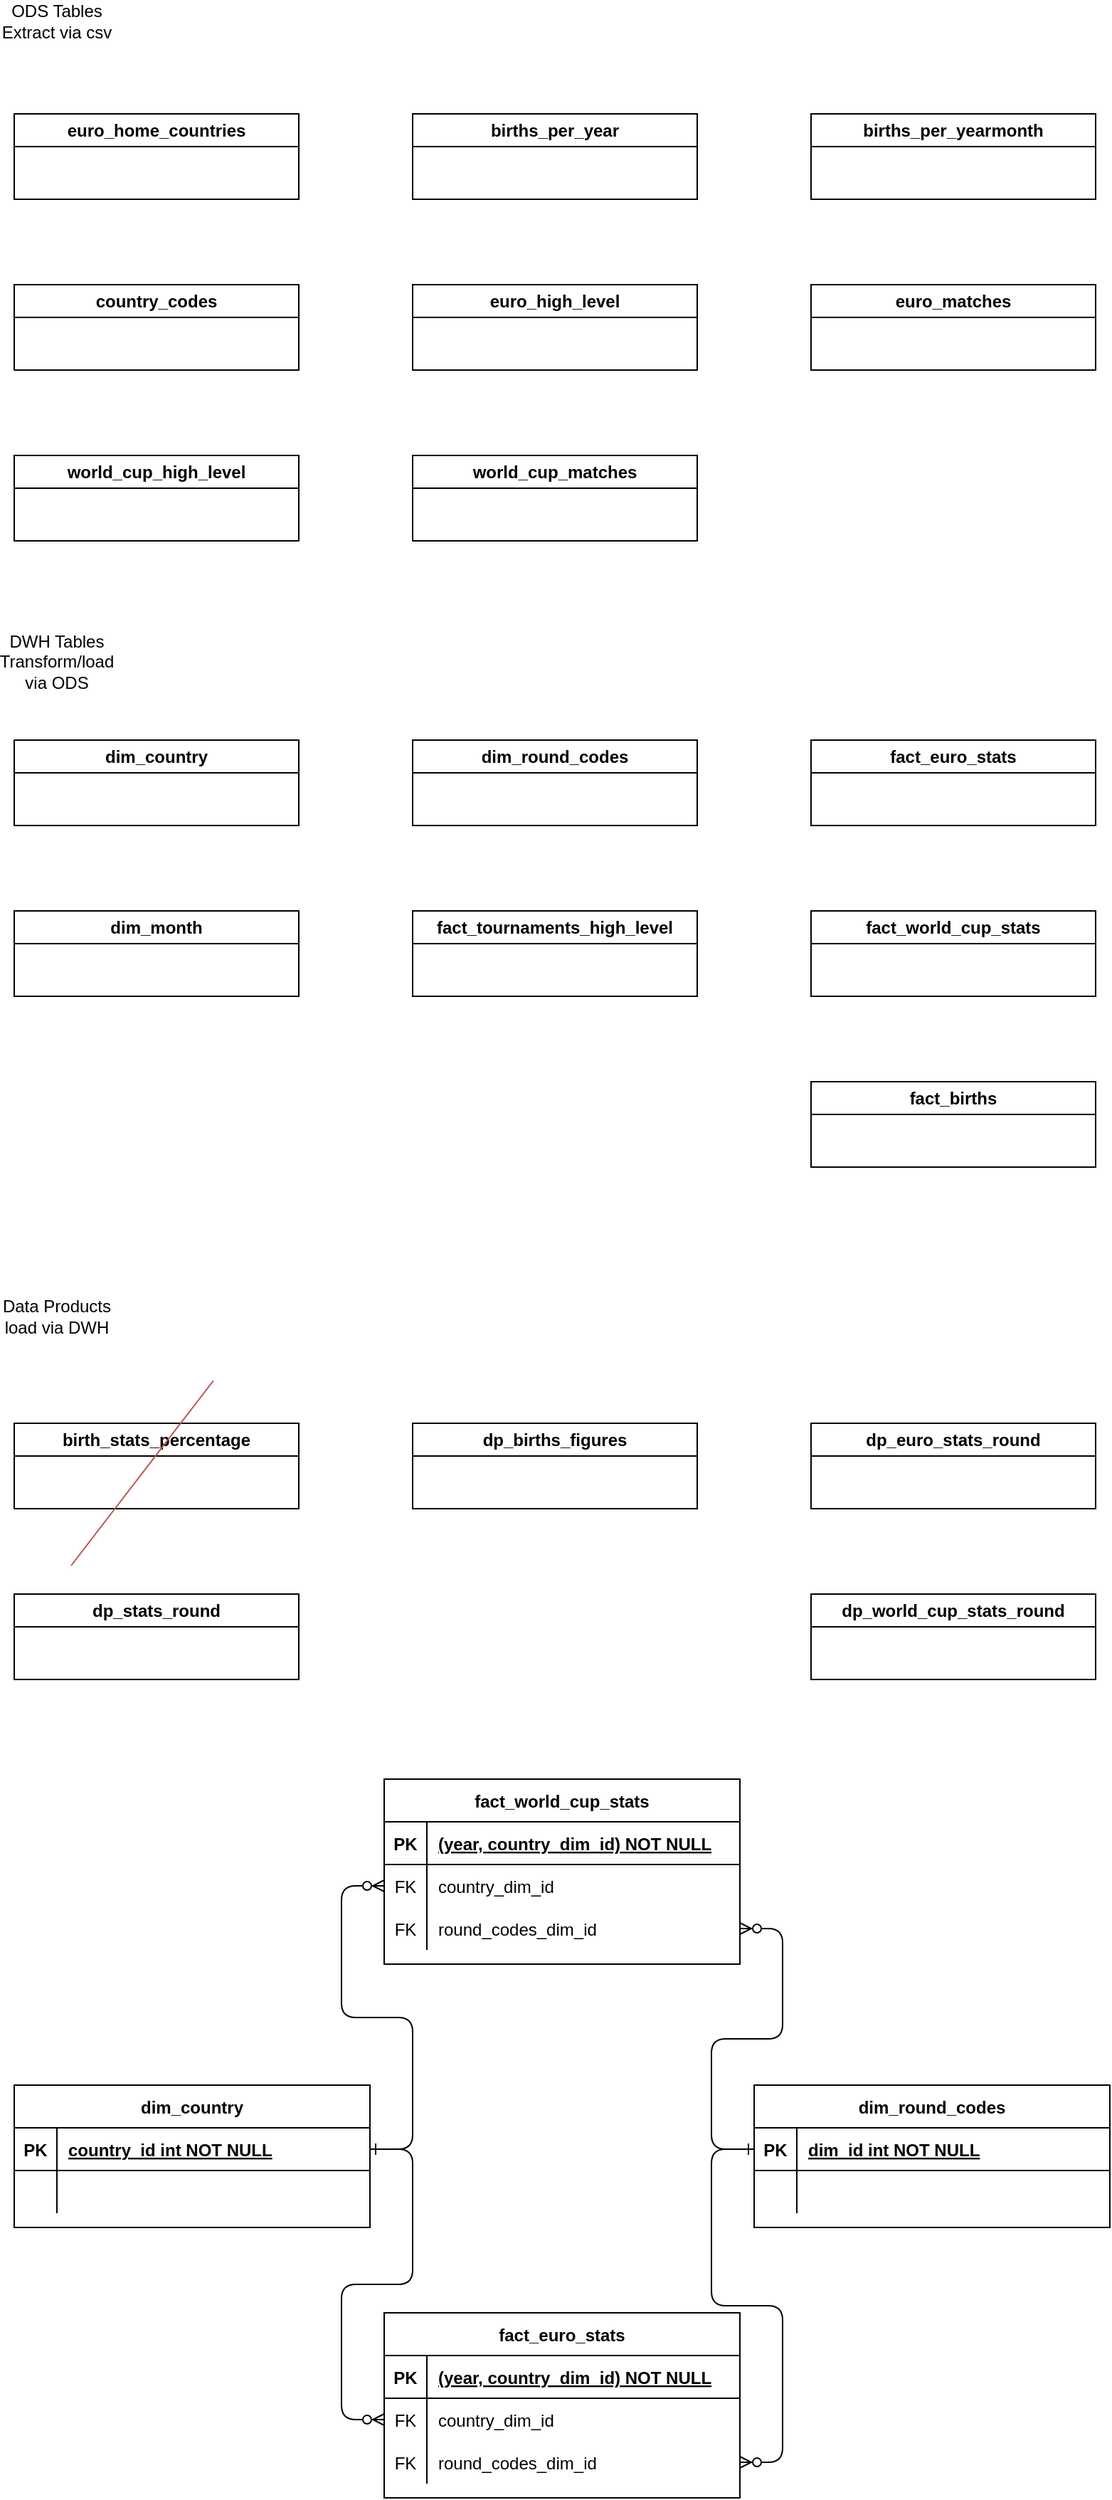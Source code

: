 <mxfile version="27.0.1">
  <diagram id="R2lEEEUBdFMjLlhIrx00" name="Page-1">
    <mxGraphModel dx="1042" dy="562" grid="1" gridSize="10" guides="1" tooltips="1" connect="1" arrows="1" fold="1" page="1" pageScale="1" pageWidth="850" pageHeight="1100" math="0" shadow="0" extFonts="Permanent Marker^https://fonts.googleapis.com/css?family=Permanent+Marker">
      <root>
        <mxCell id="0" />
        <mxCell id="1" parent="0" />
        <mxCell id="kzdQ3QpgvCW3O9wWs4a_-8" value="euro_home_countries" style="swimlane;whiteSpace=wrap;html=1;" vertex="1" parent="1">
          <mxGeometry x="40" y="120" width="200" height="60" as="geometry" />
        </mxCell>
        <mxCell id="kzdQ3QpgvCW3O9wWs4a_-9" value="ODS Tables&lt;br&gt;Extract via csv" style="text;html=1;align=center;verticalAlign=middle;whiteSpace=wrap;rounded=0;" vertex="1" parent="1">
          <mxGeometry x="30" y="40" width="80" height="30" as="geometry" />
        </mxCell>
        <mxCell id="kzdQ3QpgvCW3O9wWs4a_-10" value="births_per_year" style="swimlane;whiteSpace=wrap;html=1;" vertex="1" parent="1">
          <mxGeometry x="320" y="120" width="200" height="60" as="geometry" />
        </mxCell>
        <mxCell id="kzdQ3QpgvCW3O9wWs4a_-11" value="births_per_yearmonth" style="swimlane;whiteSpace=wrap;html=1;" vertex="1" parent="1">
          <mxGeometry x="600" y="120" width="200" height="60" as="geometry" />
        </mxCell>
        <mxCell id="kzdQ3QpgvCW3O9wWs4a_-12" value="country_codes" style="swimlane;whiteSpace=wrap;html=1;" vertex="1" parent="1">
          <mxGeometry x="40" y="240" width="200" height="60" as="geometry" />
        </mxCell>
        <mxCell id="kzdQ3QpgvCW3O9wWs4a_-13" value="euro_high_level" style="swimlane;whiteSpace=wrap;html=1;" vertex="1" parent="1">
          <mxGeometry x="320" y="240" width="200" height="60" as="geometry" />
        </mxCell>
        <mxCell id="kzdQ3QpgvCW3O9wWs4a_-14" value="euro_matches" style="swimlane;whiteSpace=wrap;html=1;" vertex="1" parent="1">
          <mxGeometry x="600" y="240" width="200" height="60" as="geometry" />
        </mxCell>
        <mxCell id="kzdQ3QpgvCW3O9wWs4a_-15" value="world_cup_high_level" style="swimlane;whiteSpace=wrap;html=1;" vertex="1" parent="1">
          <mxGeometry x="40" y="360" width="200" height="60" as="geometry" />
        </mxCell>
        <mxCell id="kzdQ3QpgvCW3O9wWs4a_-16" value="world_cup_matches" style="swimlane;whiteSpace=wrap;html=1;" vertex="1" parent="1">
          <mxGeometry x="320" y="360" width="200" height="60" as="geometry" />
        </mxCell>
        <mxCell id="kzdQ3QpgvCW3O9wWs4a_-17" value="DWH Tables&lt;br&gt;Transform/load via ODS" style="text;html=1;align=center;verticalAlign=middle;whiteSpace=wrap;rounded=0;" vertex="1" parent="1">
          <mxGeometry x="30" y="490" width="80" height="30" as="geometry" />
        </mxCell>
        <mxCell id="kzdQ3QpgvCW3O9wWs4a_-18" value="dim_country" style="swimlane;whiteSpace=wrap;html=1;" vertex="1" parent="1">
          <mxGeometry x="40" y="560" width="200" height="60" as="geometry" />
        </mxCell>
        <mxCell id="kzdQ3QpgvCW3O9wWs4a_-19" value="dim_round_codes" style="swimlane;whiteSpace=wrap;html=1;" vertex="1" parent="1">
          <mxGeometry x="320" y="560" width="200" height="60" as="geometry" />
        </mxCell>
        <mxCell id="kzdQ3QpgvCW3O9wWs4a_-20" value="fact_euro_stats" style="swimlane;whiteSpace=wrap;html=1;" vertex="1" parent="1">
          <mxGeometry x="600" y="560" width="200" height="60" as="geometry" />
        </mxCell>
        <mxCell id="kzdQ3QpgvCW3O9wWs4a_-21" value="fact_world_cup_stats" style="swimlane;whiteSpace=wrap;html=1;" vertex="1" parent="1">
          <mxGeometry x="600" y="680" width="200" height="60" as="geometry" />
        </mxCell>
        <mxCell id="kzdQ3QpgvCW3O9wWs4a_-22" value="dim_month" style="swimlane;whiteSpace=wrap;html=1;" vertex="1" parent="1">
          <mxGeometry x="40" y="680" width="200" height="60" as="geometry" />
        </mxCell>
        <mxCell id="kzdQ3QpgvCW3O9wWs4a_-23" value="fact_births" style="swimlane;whiteSpace=wrap;html=1;" vertex="1" parent="1">
          <mxGeometry x="600" y="800" width="200" height="60" as="geometry" />
        </mxCell>
        <mxCell id="kzdQ3QpgvCW3O9wWs4a_-24" value="fact_tournaments_high_level" style="swimlane;whiteSpace=wrap;html=1;" vertex="1" parent="1">
          <mxGeometry x="320" y="680" width="200" height="60" as="geometry" />
        </mxCell>
        <mxCell id="kzdQ3QpgvCW3O9wWs4a_-26" value="Data Products&lt;br&gt;load via DWH" style="text;html=1;align=center;verticalAlign=middle;whiteSpace=wrap;rounded=0;" vertex="1" parent="1">
          <mxGeometry x="30" y="950" width="80" height="30" as="geometry" />
        </mxCell>
        <mxCell id="kzdQ3QpgvCW3O9wWs4a_-27" value="birth_stats_percentage" style="swimlane;whiteSpace=wrap;html=1;" vertex="1" parent="1">
          <mxGeometry x="40" y="1040" width="200" height="60" as="geometry" />
        </mxCell>
        <mxCell id="kzdQ3QpgvCW3O9wWs4a_-28" value="dp_births_figures" style="swimlane;whiteSpace=wrap;html=1;" vertex="1" parent="1">
          <mxGeometry x="320" y="1040" width="200" height="60" as="geometry" />
        </mxCell>
        <mxCell id="kzdQ3QpgvCW3O9wWs4a_-29" value="dp_euro_stats_round" style="swimlane;whiteSpace=wrap;html=1;" vertex="1" parent="1">
          <mxGeometry x="600" y="1040" width="200" height="60" as="geometry" />
        </mxCell>
        <mxCell id="kzdQ3QpgvCW3O9wWs4a_-30" value="dp_stats_round" style="swimlane;whiteSpace=wrap;html=1;" vertex="1" parent="1">
          <mxGeometry x="40" y="1160" width="200" height="60" as="geometry" />
        </mxCell>
        <mxCell id="kzdQ3QpgvCW3O9wWs4a_-31" value="dp_world_cup_stats_round" style="swimlane;whiteSpace=wrap;html=1;" vertex="1" parent="1">
          <mxGeometry x="600" y="1160" width="200" height="60" as="geometry" />
        </mxCell>
        <mxCell id="kzdQ3QpgvCW3O9wWs4a_-32" value="" style="endArrow=none;html=1;rounded=0;fillColor=#f8cecc;strokeColor=#b85450;" edge="1" parent="1">
          <mxGeometry width="50" height="50" relative="1" as="geometry">
            <mxPoint x="80" y="1140" as="sourcePoint" />
            <mxPoint x="180" y="1010" as="targetPoint" />
          </mxGeometry>
        </mxCell>
        <mxCell id="kzdQ3QpgvCW3O9wWs4a_-35" value="fact_euro_stats" style="shape=table;startSize=30;container=1;collapsible=1;childLayout=tableLayout;fixedRows=1;rowLines=0;fontStyle=1;align=center;resizeLast=1;" vertex="1" parent="1">
          <mxGeometry x="300" y="1665" width="250" height="130" as="geometry" />
        </mxCell>
        <mxCell id="kzdQ3QpgvCW3O9wWs4a_-36" value="" style="shape=partialRectangle;collapsible=0;dropTarget=0;pointerEvents=0;fillColor=none;points=[[0,0.5],[1,0.5]];portConstraint=eastwest;top=0;left=0;right=0;bottom=1;" vertex="1" parent="kzdQ3QpgvCW3O9wWs4a_-35">
          <mxGeometry y="30" width="250" height="30" as="geometry" />
        </mxCell>
        <mxCell id="kzdQ3QpgvCW3O9wWs4a_-37" value="PK" style="shape=partialRectangle;overflow=hidden;connectable=0;fillColor=none;top=0;left=0;bottom=0;right=0;fontStyle=1;" vertex="1" parent="kzdQ3QpgvCW3O9wWs4a_-36">
          <mxGeometry width="30" height="30" as="geometry">
            <mxRectangle width="30" height="30" as="alternateBounds" />
          </mxGeometry>
        </mxCell>
        <mxCell id="kzdQ3QpgvCW3O9wWs4a_-38" value="(year, country_dim_id) NOT NULL " style="shape=partialRectangle;overflow=hidden;connectable=0;fillColor=none;top=0;left=0;bottom=0;right=0;align=left;spacingLeft=6;fontStyle=5;" vertex="1" parent="kzdQ3QpgvCW3O9wWs4a_-36">
          <mxGeometry x="30" width="220" height="30" as="geometry">
            <mxRectangle width="220" height="30" as="alternateBounds" />
          </mxGeometry>
        </mxCell>
        <mxCell id="kzdQ3QpgvCW3O9wWs4a_-39" value="" style="shape=partialRectangle;collapsible=0;dropTarget=0;pointerEvents=0;fillColor=none;points=[[0,0.5],[1,0.5]];portConstraint=eastwest;top=0;left=0;right=0;bottom=0;" vertex="1" parent="kzdQ3QpgvCW3O9wWs4a_-35">
          <mxGeometry y="60" width="250" height="30" as="geometry" />
        </mxCell>
        <mxCell id="kzdQ3QpgvCW3O9wWs4a_-40" value="FK" style="shape=partialRectangle;overflow=hidden;connectable=0;fillColor=none;top=0;left=0;bottom=0;right=0;" vertex="1" parent="kzdQ3QpgvCW3O9wWs4a_-39">
          <mxGeometry width="30" height="30" as="geometry">
            <mxRectangle width="30" height="30" as="alternateBounds" />
          </mxGeometry>
        </mxCell>
        <mxCell id="kzdQ3QpgvCW3O9wWs4a_-41" value="country_dim_id" style="shape=partialRectangle;overflow=hidden;connectable=0;fillColor=none;top=0;left=0;bottom=0;right=0;align=left;spacingLeft=6;" vertex="1" parent="kzdQ3QpgvCW3O9wWs4a_-39">
          <mxGeometry x="30" width="220" height="30" as="geometry">
            <mxRectangle width="220" height="30" as="alternateBounds" />
          </mxGeometry>
        </mxCell>
        <mxCell id="kzdQ3QpgvCW3O9wWs4a_-42" value="" style="shape=partialRectangle;collapsible=0;dropTarget=0;pointerEvents=0;fillColor=none;points=[[0,0.5],[1,0.5]];portConstraint=eastwest;top=0;left=0;right=0;bottom=0;" vertex="1" parent="kzdQ3QpgvCW3O9wWs4a_-35">
          <mxGeometry y="90" width="250" height="30" as="geometry" />
        </mxCell>
        <mxCell id="kzdQ3QpgvCW3O9wWs4a_-43" value="FK" style="shape=partialRectangle;overflow=hidden;connectable=0;fillColor=none;top=0;left=0;bottom=0;right=0;" vertex="1" parent="kzdQ3QpgvCW3O9wWs4a_-42">
          <mxGeometry width="30" height="30" as="geometry">
            <mxRectangle width="30" height="30" as="alternateBounds" />
          </mxGeometry>
        </mxCell>
        <mxCell id="kzdQ3QpgvCW3O9wWs4a_-44" value="round_codes_dim_id" style="shape=partialRectangle;overflow=hidden;connectable=0;fillColor=none;top=0;left=0;bottom=0;right=0;align=left;spacingLeft=6;" vertex="1" parent="kzdQ3QpgvCW3O9wWs4a_-42">
          <mxGeometry x="30" width="220" height="30" as="geometry">
            <mxRectangle width="220" height="30" as="alternateBounds" />
          </mxGeometry>
        </mxCell>
        <mxCell id="kzdQ3QpgvCW3O9wWs4a_-45" value="dim_country" style="shape=table;startSize=30;container=1;collapsible=1;childLayout=tableLayout;fixedRows=1;rowLines=0;fontStyle=1;align=center;resizeLast=1;" vertex="1" parent="1">
          <mxGeometry x="40" y="1505" width="250" height="100" as="geometry" />
        </mxCell>
        <mxCell id="kzdQ3QpgvCW3O9wWs4a_-46" value="" style="shape=partialRectangle;collapsible=0;dropTarget=0;pointerEvents=0;fillColor=none;points=[[0,0.5],[1,0.5]];portConstraint=eastwest;top=0;left=0;right=0;bottom=1;" vertex="1" parent="kzdQ3QpgvCW3O9wWs4a_-45">
          <mxGeometry y="30" width="250" height="30" as="geometry" />
        </mxCell>
        <mxCell id="kzdQ3QpgvCW3O9wWs4a_-47" value="PK" style="shape=partialRectangle;overflow=hidden;connectable=0;fillColor=none;top=0;left=0;bottom=0;right=0;fontStyle=1;" vertex="1" parent="kzdQ3QpgvCW3O9wWs4a_-46">
          <mxGeometry width="30" height="30" as="geometry">
            <mxRectangle width="30" height="30" as="alternateBounds" />
          </mxGeometry>
        </mxCell>
        <mxCell id="kzdQ3QpgvCW3O9wWs4a_-48" value="country_id int NOT NULL " style="shape=partialRectangle;overflow=hidden;connectable=0;fillColor=none;top=0;left=0;bottom=0;right=0;align=left;spacingLeft=6;fontStyle=5;" vertex="1" parent="kzdQ3QpgvCW3O9wWs4a_-46">
          <mxGeometry x="30" width="220" height="30" as="geometry">
            <mxRectangle width="220" height="30" as="alternateBounds" />
          </mxGeometry>
        </mxCell>
        <mxCell id="kzdQ3QpgvCW3O9wWs4a_-49" value="" style="shape=partialRectangle;collapsible=0;dropTarget=0;pointerEvents=0;fillColor=none;points=[[0,0.5],[1,0.5]];portConstraint=eastwest;top=0;left=0;right=0;bottom=0;" vertex="1" parent="kzdQ3QpgvCW3O9wWs4a_-45">
          <mxGeometry y="60" width="250" height="30" as="geometry" />
        </mxCell>
        <mxCell id="kzdQ3QpgvCW3O9wWs4a_-50" value="" style="shape=partialRectangle;overflow=hidden;connectable=0;fillColor=none;top=0;left=0;bottom=0;right=0;" vertex="1" parent="kzdQ3QpgvCW3O9wWs4a_-49">
          <mxGeometry width="30" height="30" as="geometry">
            <mxRectangle width="30" height="30" as="alternateBounds" />
          </mxGeometry>
        </mxCell>
        <mxCell id="kzdQ3QpgvCW3O9wWs4a_-51" value="" style="shape=partialRectangle;overflow=hidden;connectable=0;fillColor=none;top=0;left=0;bottom=0;right=0;align=left;spacingLeft=6;" vertex="1" parent="kzdQ3QpgvCW3O9wWs4a_-49">
          <mxGeometry x="30" width="220" height="30" as="geometry">
            <mxRectangle width="220" height="30" as="alternateBounds" />
          </mxGeometry>
        </mxCell>
        <mxCell id="kzdQ3QpgvCW3O9wWs4a_-52" value="dim_round_codes" style="shape=table;startSize=30;container=1;collapsible=1;childLayout=tableLayout;fixedRows=1;rowLines=0;fontStyle=1;align=center;resizeLast=1;" vertex="1" parent="1">
          <mxGeometry x="560" y="1505" width="250" height="100" as="geometry" />
        </mxCell>
        <mxCell id="kzdQ3QpgvCW3O9wWs4a_-53" value="" style="shape=partialRectangle;collapsible=0;dropTarget=0;pointerEvents=0;fillColor=none;points=[[0,0.5],[1,0.5]];portConstraint=eastwest;top=0;left=0;right=0;bottom=1;" vertex="1" parent="kzdQ3QpgvCW3O9wWs4a_-52">
          <mxGeometry y="30" width="250" height="30" as="geometry" />
        </mxCell>
        <mxCell id="kzdQ3QpgvCW3O9wWs4a_-54" value="PK" style="shape=partialRectangle;overflow=hidden;connectable=0;fillColor=none;top=0;left=0;bottom=0;right=0;fontStyle=1;" vertex="1" parent="kzdQ3QpgvCW3O9wWs4a_-53">
          <mxGeometry width="30" height="30" as="geometry">
            <mxRectangle width="30" height="30" as="alternateBounds" />
          </mxGeometry>
        </mxCell>
        <mxCell id="kzdQ3QpgvCW3O9wWs4a_-55" value="dim_id int NOT NULL " style="shape=partialRectangle;overflow=hidden;connectable=0;fillColor=none;top=0;left=0;bottom=0;right=0;align=left;spacingLeft=6;fontStyle=5;" vertex="1" parent="kzdQ3QpgvCW3O9wWs4a_-53">
          <mxGeometry x="30" width="220" height="30" as="geometry">
            <mxRectangle width="220" height="30" as="alternateBounds" />
          </mxGeometry>
        </mxCell>
        <mxCell id="kzdQ3QpgvCW3O9wWs4a_-56" value="" style="shape=partialRectangle;collapsible=0;dropTarget=0;pointerEvents=0;fillColor=none;points=[[0,0.5],[1,0.5]];portConstraint=eastwest;top=0;left=0;right=0;bottom=0;" vertex="1" parent="kzdQ3QpgvCW3O9wWs4a_-52">
          <mxGeometry y="60" width="250" height="30" as="geometry" />
        </mxCell>
        <mxCell id="kzdQ3QpgvCW3O9wWs4a_-57" value="" style="shape=partialRectangle;overflow=hidden;connectable=0;fillColor=none;top=0;left=0;bottom=0;right=0;" vertex="1" parent="kzdQ3QpgvCW3O9wWs4a_-56">
          <mxGeometry width="30" height="30" as="geometry">
            <mxRectangle width="30" height="30" as="alternateBounds" />
          </mxGeometry>
        </mxCell>
        <mxCell id="kzdQ3QpgvCW3O9wWs4a_-58" value="" style="shape=partialRectangle;overflow=hidden;connectable=0;fillColor=none;top=0;left=0;bottom=0;right=0;align=left;spacingLeft=6;" vertex="1" parent="kzdQ3QpgvCW3O9wWs4a_-56">
          <mxGeometry x="30" width="220" height="30" as="geometry">
            <mxRectangle width="220" height="30" as="alternateBounds" />
          </mxGeometry>
        </mxCell>
        <mxCell id="kzdQ3QpgvCW3O9wWs4a_-59" value="" style="edgeStyle=entityRelationEdgeStyle;endArrow=ERzeroToMany;startArrow=ERone;endFill=1;startFill=0;entryX=0;entryY=0.5;entryDx=0;entryDy=0;exitX=1;exitY=0.5;exitDx=0;exitDy=0;" edge="1" parent="1" source="kzdQ3QpgvCW3O9wWs4a_-46" target="kzdQ3QpgvCW3O9wWs4a_-39">
          <mxGeometry width="100" height="100" relative="1" as="geometry">
            <mxPoint x="160" y="1655" as="sourcePoint" />
            <mxPoint x="240" y="1685" as="targetPoint" />
            <Array as="points">
              <mxPoint x="-80" y="1370" />
            </Array>
          </mxGeometry>
        </mxCell>
        <mxCell id="kzdQ3QpgvCW3O9wWs4a_-60" value="" style="edgeStyle=entityRelationEdgeStyle;endArrow=ERzeroToMany;startArrow=ERone;endFill=1;startFill=0;entryX=1;entryY=0.5;entryDx=0;entryDy=0;exitX=0;exitY=0.5;exitDx=0;exitDy=0;" edge="1" parent="1" source="kzdQ3QpgvCW3O9wWs4a_-53" target="kzdQ3QpgvCW3O9wWs4a_-42">
          <mxGeometry width="100" height="100" relative="1" as="geometry">
            <mxPoint x="300" y="1560" as="sourcePoint" />
            <mxPoint x="310" y="1750" as="targetPoint" />
            <Array as="points">
              <mxPoint x="-70" y="1380" />
            </Array>
          </mxGeometry>
        </mxCell>
        <mxCell id="kzdQ3QpgvCW3O9wWs4a_-61" value="fact_world_cup_stats" style="shape=table;startSize=30;container=1;collapsible=1;childLayout=tableLayout;fixedRows=1;rowLines=0;fontStyle=1;align=center;resizeLast=1;" vertex="1" parent="1">
          <mxGeometry x="300" y="1290" width="250" height="130" as="geometry" />
        </mxCell>
        <mxCell id="kzdQ3QpgvCW3O9wWs4a_-62" value="" style="shape=partialRectangle;collapsible=0;dropTarget=0;pointerEvents=0;fillColor=none;points=[[0,0.5],[1,0.5]];portConstraint=eastwest;top=0;left=0;right=0;bottom=1;" vertex="1" parent="kzdQ3QpgvCW3O9wWs4a_-61">
          <mxGeometry y="30" width="250" height="30" as="geometry" />
        </mxCell>
        <mxCell id="kzdQ3QpgvCW3O9wWs4a_-63" value="PK" style="shape=partialRectangle;overflow=hidden;connectable=0;fillColor=none;top=0;left=0;bottom=0;right=0;fontStyle=1;" vertex="1" parent="kzdQ3QpgvCW3O9wWs4a_-62">
          <mxGeometry width="30" height="30" as="geometry">
            <mxRectangle width="30" height="30" as="alternateBounds" />
          </mxGeometry>
        </mxCell>
        <mxCell id="kzdQ3QpgvCW3O9wWs4a_-64" value="(year, country_dim_id) NOT NULL " style="shape=partialRectangle;overflow=hidden;connectable=0;fillColor=none;top=0;left=0;bottom=0;right=0;align=left;spacingLeft=6;fontStyle=5;" vertex="1" parent="kzdQ3QpgvCW3O9wWs4a_-62">
          <mxGeometry x="30" width="220" height="30" as="geometry">
            <mxRectangle width="220" height="30" as="alternateBounds" />
          </mxGeometry>
        </mxCell>
        <mxCell id="kzdQ3QpgvCW3O9wWs4a_-65" value="" style="shape=partialRectangle;collapsible=0;dropTarget=0;pointerEvents=0;fillColor=none;points=[[0,0.5],[1,0.5]];portConstraint=eastwest;top=0;left=0;right=0;bottom=0;" vertex="1" parent="kzdQ3QpgvCW3O9wWs4a_-61">
          <mxGeometry y="60" width="250" height="30" as="geometry" />
        </mxCell>
        <mxCell id="kzdQ3QpgvCW3O9wWs4a_-66" value="FK" style="shape=partialRectangle;overflow=hidden;connectable=0;fillColor=none;top=0;left=0;bottom=0;right=0;" vertex="1" parent="kzdQ3QpgvCW3O9wWs4a_-65">
          <mxGeometry width="30" height="30" as="geometry">
            <mxRectangle width="30" height="30" as="alternateBounds" />
          </mxGeometry>
        </mxCell>
        <mxCell id="kzdQ3QpgvCW3O9wWs4a_-67" value="country_dim_id" style="shape=partialRectangle;overflow=hidden;connectable=0;fillColor=none;top=0;left=0;bottom=0;right=0;align=left;spacingLeft=6;" vertex="1" parent="kzdQ3QpgvCW3O9wWs4a_-65">
          <mxGeometry x="30" width="220" height="30" as="geometry">
            <mxRectangle width="220" height="30" as="alternateBounds" />
          </mxGeometry>
        </mxCell>
        <mxCell id="kzdQ3QpgvCW3O9wWs4a_-68" value="" style="shape=partialRectangle;collapsible=0;dropTarget=0;pointerEvents=0;fillColor=none;points=[[0,0.5],[1,0.5]];portConstraint=eastwest;top=0;left=0;right=0;bottom=0;" vertex="1" parent="kzdQ3QpgvCW3O9wWs4a_-61">
          <mxGeometry y="90" width="250" height="30" as="geometry" />
        </mxCell>
        <mxCell id="kzdQ3QpgvCW3O9wWs4a_-69" value="FK" style="shape=partialRectangle;overflow=hidden;connectable=0;fillColor=none;top=0;left=0;bottom=0;right=0;" vertex="1" parent="kzdQ3QpgvCW3O9wWs4a_-68">
          <mxGeometry width="30" height="30" as="geometry">
            <mxRectangle width="30" height="30" as="alternateBounds" />
          </mxGeometry>
        </mxCell>
        <mxCell id="kzdQ3QpgvCW3O9wWs4a_-70" value="round_codes_dim_id" style="shape=partialRectangle;overflow=hidden;connectable=0;fillColor=none;top=0;left=0;bottom=0;right=0;align=left;spacingLeft=6;" vertex="1" parent="kzdQ3QpgvCW3O9wWs4a_-68">
          <mxGeometry x="30" width="220" height="30" as="geometry">
            <mxRectangle width="220" height="30" as="alternateBounds" />
          </mxGeometry>
        </mxCell>
        <mxCell id="kzdQ3QpgvCW3O9wWs4a_-71" value="" style="edgeStyle=entityRelationEdgeStyle;endArrow=ERzeroToMany;startArrow=ERone;endFill=1;startFill=0;entryX=0;entryY=0.5;entryDx=0;entryDy=0;" edge="1" parent="1" target="kzdQ3QpgvCW3O9wWs4a_-65">
          <mxGeometry width="100" height="100" relative="1" as="geometry">
            <mxPoint x="290" y="1550" as="sourcePoint" />
            <mxPoint x="310" y="1750" as="targetPoint" />
            <Array as="points">
              <mxPoint x="-70" y="1380" />
            </Array>
          </mxGeometry>
        </mxCell>
        <mxCell id="kzdQ3QpgvCW3O9wWs4a_-72" value="" style="edgeStyle=entityRelationEdgeStyle;endArrow=ERzeroToMany;startArrow=ERone;endFill=1;startFill=0;entryX=1;entryY=0.5;entryDx=0;entryDy=0;exitX=0;exitY=0.5;exitDx=0;exitDy=0;" edge="1" parent="1" source="kzdQ3QpgvCW3O9wWs4a_-53" target="kzdQ3QpgvCW3O9wWs4a_-68">
          <mxGeometry width="100" height="100" relative="1" as="geometry">
            <mxPoint x="570" y="1560" as="sourcePoint" />
            <mxPoint x="560" y="1780" as="targetPoint" />
            <Array as="points">
              <mxPoint x="-60" y="1390" />
            </Array>
          </mxGeometry>
        </mxCell>
      </root>
    </mxGraphModel>
  </diagram>
</mxfile>
